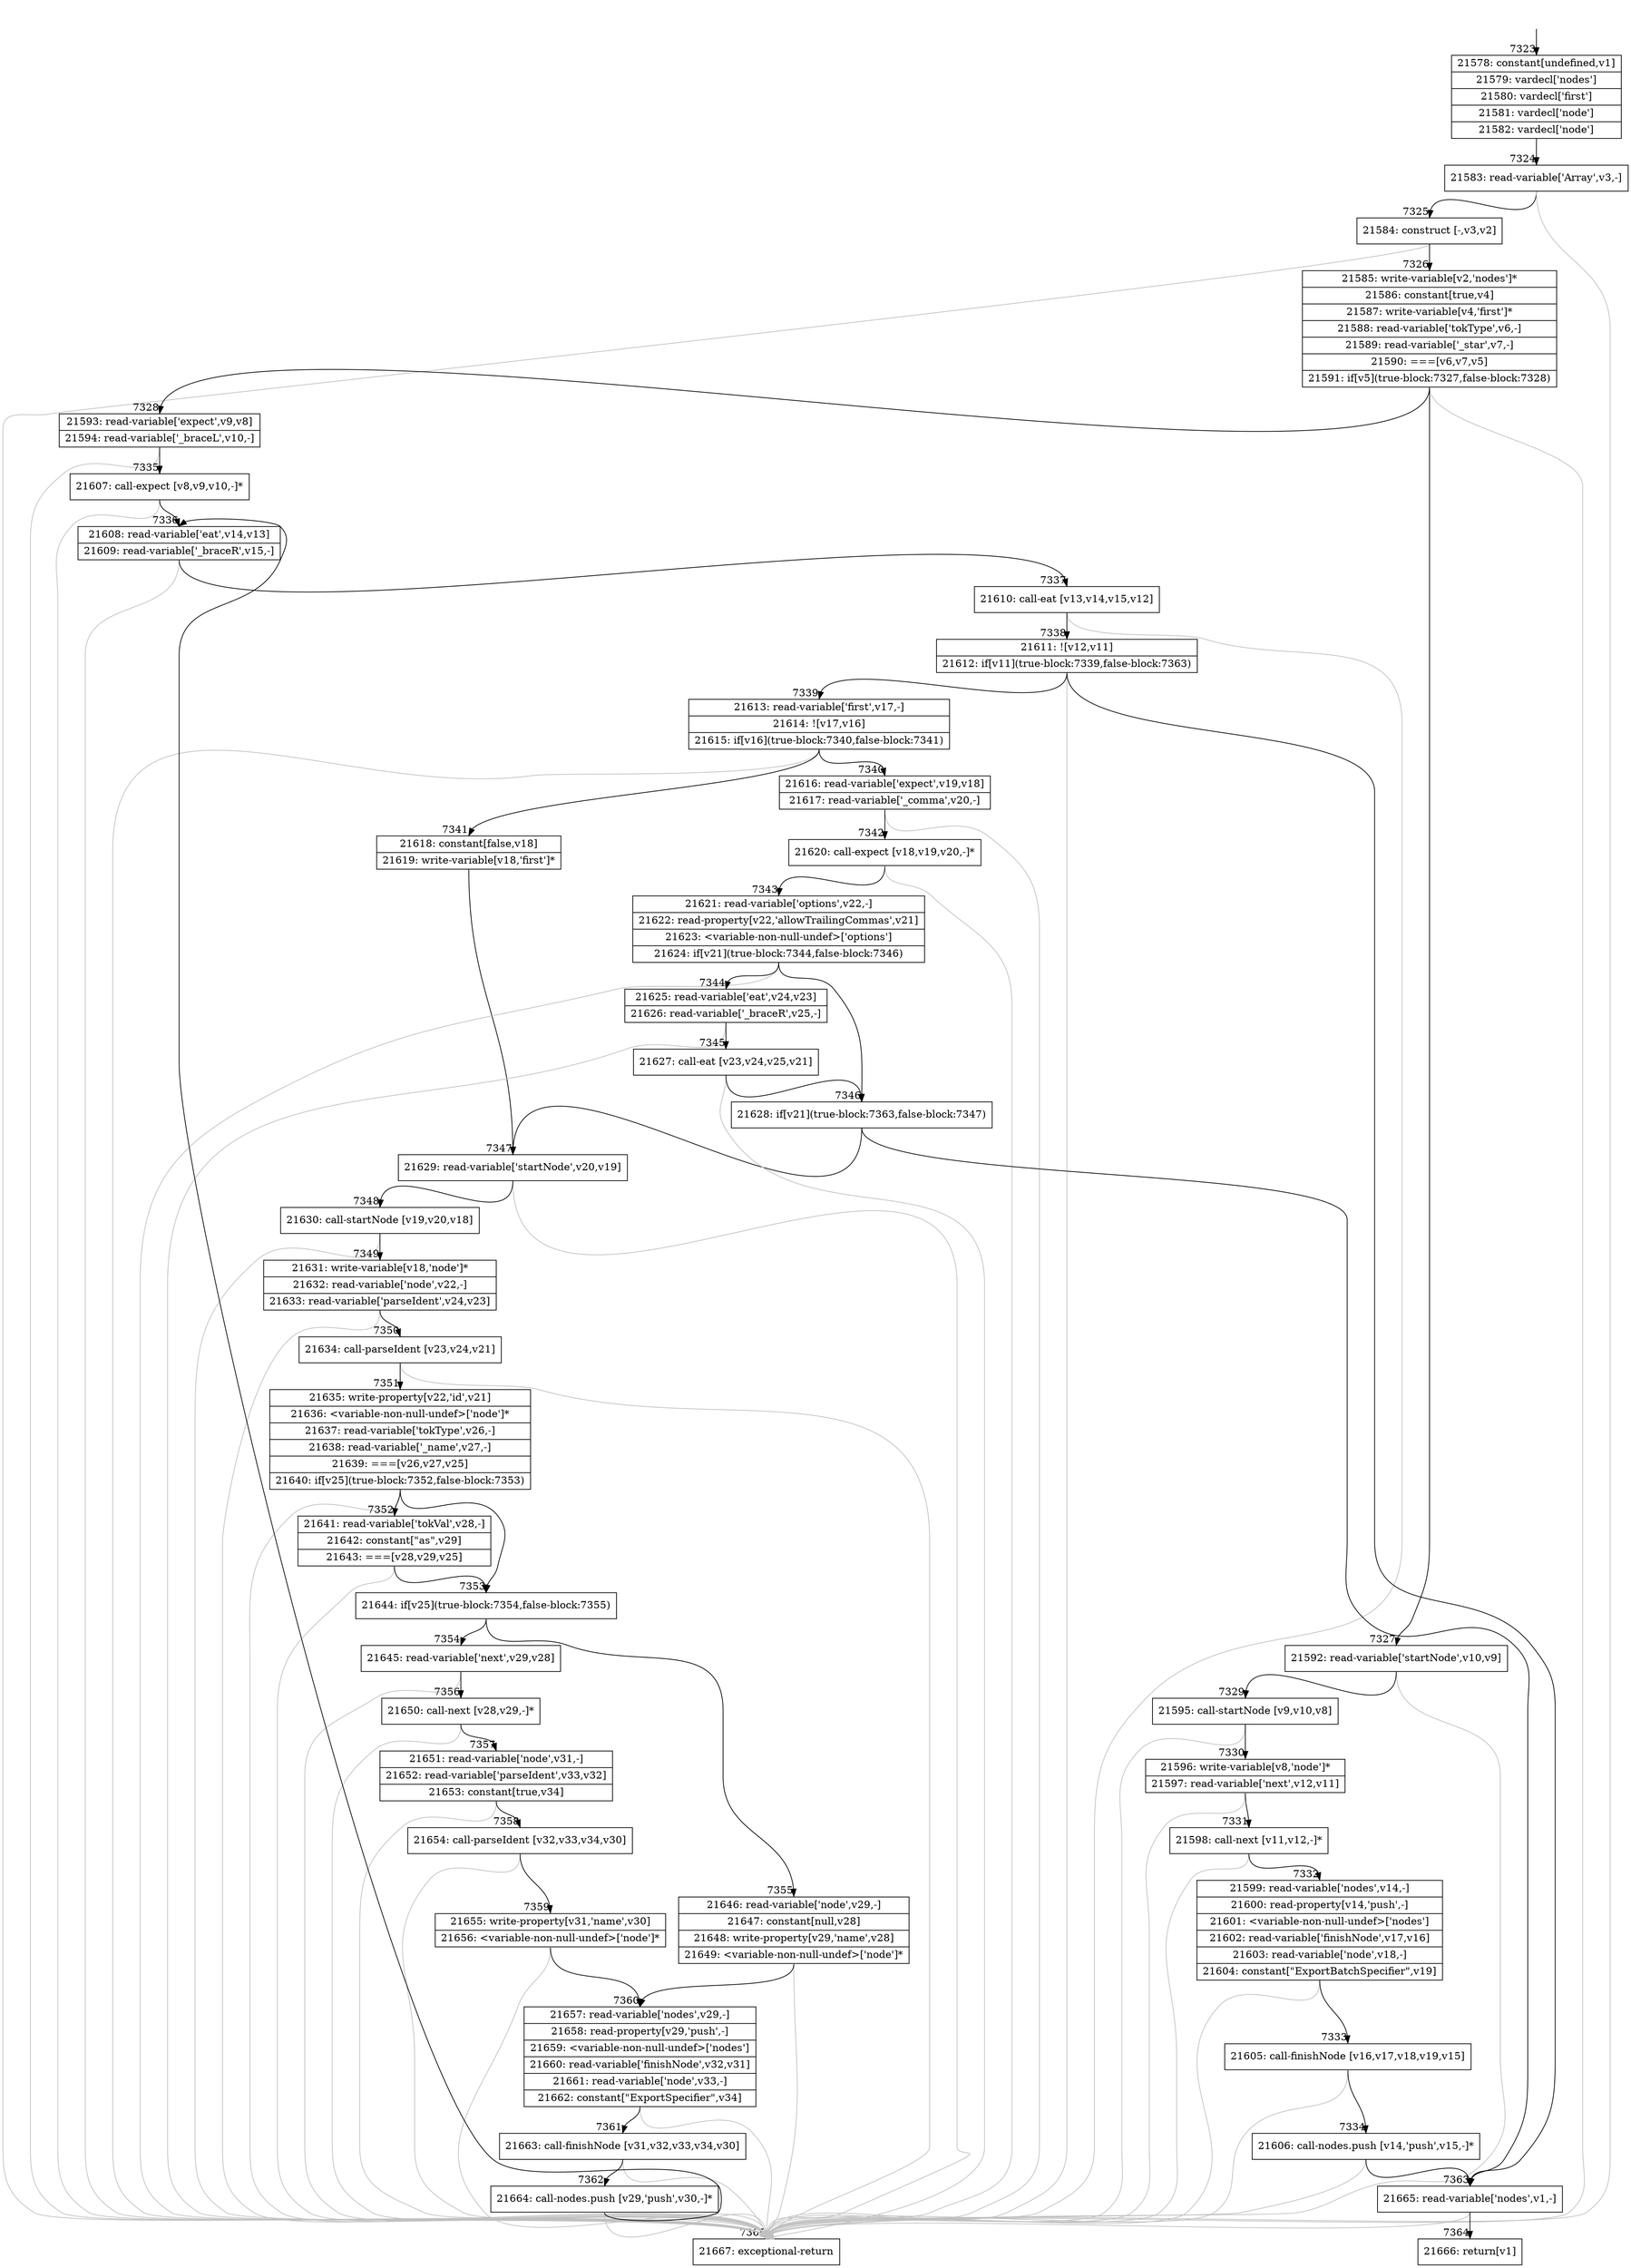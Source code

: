 digraph {
rankdir="TD"
BB_entry394[shape=none,label=""];
BB_entry394 -> BB7323 [tailport=s, headport=n, headlabel="    7323"]
BB7323 [shape=record label="{21578: constant[undefined,v1]|21579: vardecl['nodes']|21580: vardecl['first']|21581: vardecl['node']|21582: vardecl['node']}" ] 
BB7323 -> BB7324 [tailport=s, headport=n, headlabel="      7324"]
BB7324 [shape=record label="{21583: read-variable['Array',v3,-]}" ] 
BB7324 -> BB7325 [tailport=s, headport=n, headlabel="      7325"]
BB7324 -> BB7365 [tailport=s, headport=n, color=gray, headlabel="      7365"]
BB7325 [shape=record label="{21584: construct [-,v3,v2]}" ] 
BB7325 -> BB7326 [tailport=s, headport=n, headlabel="      7326"]
BB7325 -> BB7365 [tailport=s, headport=n, color=gray]
BB7326 [shape=record label="{21585: write-variable[v2,'nodes']*|21586: constant[true,v4]|21587: write-variable[v4,'first']*|21588: read-variable['tokType',v6,-]|21589: read-variable['_star',v7,-]|21590: ===[v6,v7,v5]|21591: if[v5](true-block:7327,false-block:7328)}" ] 
BB7326 -> BB7327 [tailport=s, headport=n, headlabel="      7327"]
BB7326 -> BB7328 [tailport=s, headport=n, headlabel="      7328"]
BB7326 -> BB7365 [tailport=s, headport=n, color=gray]
BB7327 [shape=record label="{21592: read-variable['startNode',v10,v9]}" ] 
BB7327 -> BB7329 [tailport=s, headport=n, headlabel="      7329"]
BB7327 -> BB7365 [tailport=s, headport=n, color=gray]
BB7328 [shape=record label="{21593: read-variable['expect',v9,v8]|21594: read-variable['_braceL',v10,-]}" ] 
BB7328 -> BB7335 [tailport=s, headport=n, headlabel="      7335"]
BB7328 -> BB7365 [tailport=s, headport=n, color=gray]
BB7329 [shape=record label="{21595: call-startNode [v9,v10,v8]}" ] 
BB7329 -> BB7330 [tailport=s, headport=n, headlabel="      7330"]
BB7329 -> BB7365 [tailport=s, headport=n, color=gray]
BB7330 [shape=record label="{21596: write-variable[v8,'node']*|21597: read-variable['next',v12,v11]}" ] 
BB7330 -> BB7331 [tailport=s, headport=n, headlabel="      7331"]
BB7330 -> BB7365 [tailport=s, headport=n, color=gray]
BB7331 [shape=record label="{21598: call-next [v11,v12,-]*}" ] 
BB7331 -> BB7332 [tailport=s, headport=n, headlabel="      7332"]
BB7331 -> BB7365 [tailport=s, headport=n, color=gray]
BB7332 [shape=record label="{21599: read-variable['nodes',v14,-]|21600: read-property[v14,'push',-]|21601: \<variable-non-null-undef\>['nodes']|21602: read-variable['finishNode',v17,v16]|21603: read-variable['node',v18,-]|21604: constant[\"ExportBatchSpecifier\",v19]}" ] 
BB7332 -> BB7333 [tailport=s, headport=n, headlabel="      7333"]
BB7332 -> BB7365 [tailport=s, headport=n, color=gray]
BB7333 [shape=record label="{21605: call-finishNode [v16,v17,v18,v19,v15]}" ] 
BB7333 -> BB7334 [tailport=s, headport=n, headlabel="      7334"]
BB7333 -> BB7365 [tailport=s, headport=n, color=gray]
BB7334 [shape=record label="{21606: call-nodes.push [v14,'push',v15,-]*}" ] 
BB7334 -> BB7363 [tailport=s, headport=n, headlabel="      7363"]
BB7334 -> BB7365 [tailport=s, headport=n, color=gray]
BB7335 [shape=record label="{21607: call-expect [v8,v9,v10,-]*}" ] 
BB7335 -> BB7336 [tailport=s, headport=n, headlabel="      7336"]
BB7335 -> BB7365 [tailport=s, headport=n, color=gray]
BB7336 [shape=record label="{21608: read-variable['eat',v14,v13]|21609: read-variable['_braceR',v15,-]}" ] 
BB7336 -> BB7337 [tailport=s, headport=n, headlabel="      7337"]
BB7336 -> BB7365 [tailport=s, headport=n, color=gray]
BB7337 [shape=record label="{21610: call-eat [v13,v14,v15,v12]}" ] 
BB7337 -> BB7338 [tailport=s, headport=n, headlabel="      7338"]
BB7337 -> BB7365 [tailport=s, headport=n, color=gray]
BB7338 [shape=record label="{21611: ![v12,v11]|21612: if[v11](true-block:7339,false-block:7363)}" ] 
BB7338 -> BB7339 [tailport=s, headport=n, headlabel="      7339"]
BB7338 -> BB7363 [tailport=s, headport=n]
BB7338 -> BB7365 [tailport=s, headport=n, color=gray]
BB7339 [shape=record label="{21613: read-variable['first',v17,-]|21614: ![v17,v16]|21615: if[v16](true-block:7340,false-block:7341)}" ] 
BB7339 -> BB7340 [tailport=s, headport=n, headlabel="      7340"]
BB7339 -> BB7341 [tailport=s, headport=n, headlabel="      7341"]
BB7339 -> BB7365 [tailport=s, headport=n, color=gray]
BB7340 [shape=record label="{21616: read-variable['expect',v19,v18]|21617: read-variable['_comma',v20,-]}" ] 
BB7340 -> BB7342 [tailport=s, headport=n, headlabel="      7342"]
BB7340 -> BB7365 [tailport=s, headport=n, color=gray]
BB7341 [shape=record label="{21618: constant[false,v18]|21619: write-variable[v18,'first']*}" ] 
BB7341 -> BB7347 [tailport=s, headport=n, headlabel="      7347"]
BB7342 [shape=record label="{21620: call-expect [v18,v19,v20,-]*}" ] 
BB7342 -> BB7343 [tailport=s, headport=n, headlabel="      7343"]
BB7342 -> BB7365 [tailport=s, headport=n, color=gray]
BB7343 [shape=record label="{21621: read-variable['options',v22,-]|21622: read-property[v22,'allowTrailingCommas',v21]|21623: \<variable-non-null-undef\>['options']|21624: if[v21](true-block:7344,false-block:7346)}" ] 
BB7343 -> BB7346 [tailport=s, headport=n, headlabel="      7346"]
BB7343 -> BB7344 [tailport=s, headport=n, headlabel="      7344"]
BB7343 -> BB7365 [tailport=s, headport=n, color=gray]
BB7344 [shape=record label="{21625: read-variable['eat',v24,v23]|21626: read-variable['_braceR',v25,-]}" ] 
BB7344 -> BB7345 [tailport=s, headport=n, headlabel="      7345"]
BB7344 -> BB7365 [tailport=s, headport=n, color=gray]
BB7345 [shape=record label="{21627: call-eat [v23,v24,v25,v21]}" ] 
BB7345 -> BB7346 [tailport=s, headport=n]
BB7345 -> BB7365 [tailport=s, headport=n, color=gray]
BB7346 [shape=record label="{21628: if[v21](true-block:7363,false-block:7347)}" ] 
BB7346 -> BB7363 [tailport=s, headport=n]
BB7346 -> BB7347 [tailport=s, headport=n]
BB7347 [shape=record label="{21629: read-variable['startNode',v20,v19]}" ] 
BB7347 -> BB7348 [tailport=s, headport=n, headlabel="      7348"]
BB7347 -> BB7365 [tailport=s, headport=n, color=gray]
BB7348 [shape=record label="{21630: call-startNode [v19,v20,v18]}" ] 
BB7348 -> BB7349 [tailport=s, headport=n, headlabel="      7349"]
BB7348 -> BB7365 [tailport=s, headport=n, color=gray]
BB7349 [shape=record label="{21631: write-variable[v18,'node']*|21632: read-variable['node',v22,-]|21633: read-variable['parseIdent',v24,v23]}" ] 
BB7349 -> BB7350 [tailport=s, headport=n, headlabel="      7350"]
BB7349 -> BB7365 [tailport=s, headport=n, color=gray]
BB7350 [shape=record label="{21634: call-parseIdent [v23,v24,v21]}" ] 
BB7350 -> BB7351 [tailport=s, headport=n, headlabel="      7351"]
BB7350 -> BB7365 [tailport=s, headport=n, color=gray]
BB7351 [shape=record label="{21635: write-property[v22,'id',v21]|21636: \<variable-non-null-undef\>['node']*|21637: read-variable['tokType',v26,-]|21638: read-variable['_name',v27,-]|21639: ===[v26,v27,v25]|21640: if[v25](true-block:7352,false-block:7353)}" ] 
BB7351 -> BB7353 [tailport=s, headport=n, headlabel="      7353"]
BB7351 -> BB7352 [tailport=s, headport=n, headlabel="      7352"]
BB7351 -> BB7365 [tailport=s, headport=n, color=gray]
BB7352 [shape=record label="{21641: read-variable['tokVal',v28,-]|21642: constant[\"as\",v29]|21643: ===[v28,v29,v25]}" ] 
BB7352 -> BB7353 [tailport=s, headport=n]
BB7352 -> BB7365 [tailport=s, headport=n, color=gray]
BB7353 [shape=record label="{21644: if[v25](true-block:7354,false-block:7355)}" ] 
BB7353 -> BB7354 [tailport=s, headport=n, headlabel="      7354"]
BB7353 -> BB7355 [tailport=s, headport=n, headlabel="      7355"]
BB7354 [shape=record label="{21645: read-variable['next',v29,v28]}" ] 
BB7354 -> BB7356 [tailport=s, headport=n, headlabel="      7356"]
BB7354 -> BB7365 [tailport=s, headport=n, color=gray]
BB7355 [shape=record label="{21646: read-variable['node',v29,-]|21647: constant[null,v28]|21648: write-property[v29,'name',v28]|21649: \<variable-non-null-undef\>['node']*}" ] 
BB7355 -> BB7360 [tailport=s, headport=n, headlabel="      7360"]
BB7355 -> BB7365 [tailport=s, headport=n, color=gray]
BB7356 [shape=record label="{21650: call-next [v28,v29,-]*}" ] 
BB7356 -> BB7357 [tailport=s, headport=n, headlabel="      7357"]
BB7356 -> BB7365 [tailport=s, headport=n, color=gray]
BB7357 [shape=record label="{21651: read-variable['node',v31,-]|21652: read-variable['parseIdent',v33,v32]|21653: constant[true,v34]}" ] 
BB7357 -> BB7358 [tailport=s, headport=n, headlabel="      7358"]
BB7357 -> BB7365 [tailport=s, headport=n, color=gray]
BB7358 [shape=record label="{21654: call-parseIdent [v32,v33,v34,v30]}" ] 
BB7358 -> BB7359 [tailport=s, headport=n, headlabel="      7359"]
BB7358 -> BB7365 [tailport=s, headport=n, color=gray]
BB7359 [shape=record label="{21655: write-property[v31,'name',v30]|21656: \<variable-non-null-undef\>['node']*}" ] 
BB7359 -> BB7360 [tailport=s, headport=n]
BB7359 -> BB7365 [tailport=s, headport=n, color=gray]
BB7360 [shape=record label="{21657: read-variable['nodes',v29,-]|21658: read-property[v29,'push',-]|21659: \<variable-non-null-undef\>['nodes']|21660: read-variable['finishNode',v32,v31]|21661: read-variable['node',v33,-]|21662: constant[\"ExportSpecifier\",v34]}" ] 
BB7360 -> BB7361 [tailport=s, headport=n, headlabel="      7361"]
BB7360 -> BB7365 [tailport=s, headport=n, color=gray]
BB7361 [shape=record label="{21663: call-finishNode [v31,v32,v33,v34,v30]}" ] 
BB7361 -> BB7362 [tailport=s, headport=n, headlabel="      7362"]
BB7361 -> BB7365 [tailport=s, headport=n, color=gray]
BB7362 [shape=record label="{21664: call-nodes.push [v29,'push',v30,-]*}" ] 
BB7362 -> BB7336 [tailport=s, headport=n]
BB7362 -> BB7365 [tailport=s, headport=n, color=gray]
BB7363 [shape=record label="{21665: read-variable['nodes',v1,-]}" ] 
BB7363 -> BB7364 [tailport=s, headport=n, headlabel="      7364"]
BB7363 -> BB7365 [tailport=s, headport=n, color=gray]
BB7364 [shape=record label="{21666: return[v1]}" ] 
BB7365 [shape=record label="{21667: exceptional-return}" ] 
//#$~ 7003
}
